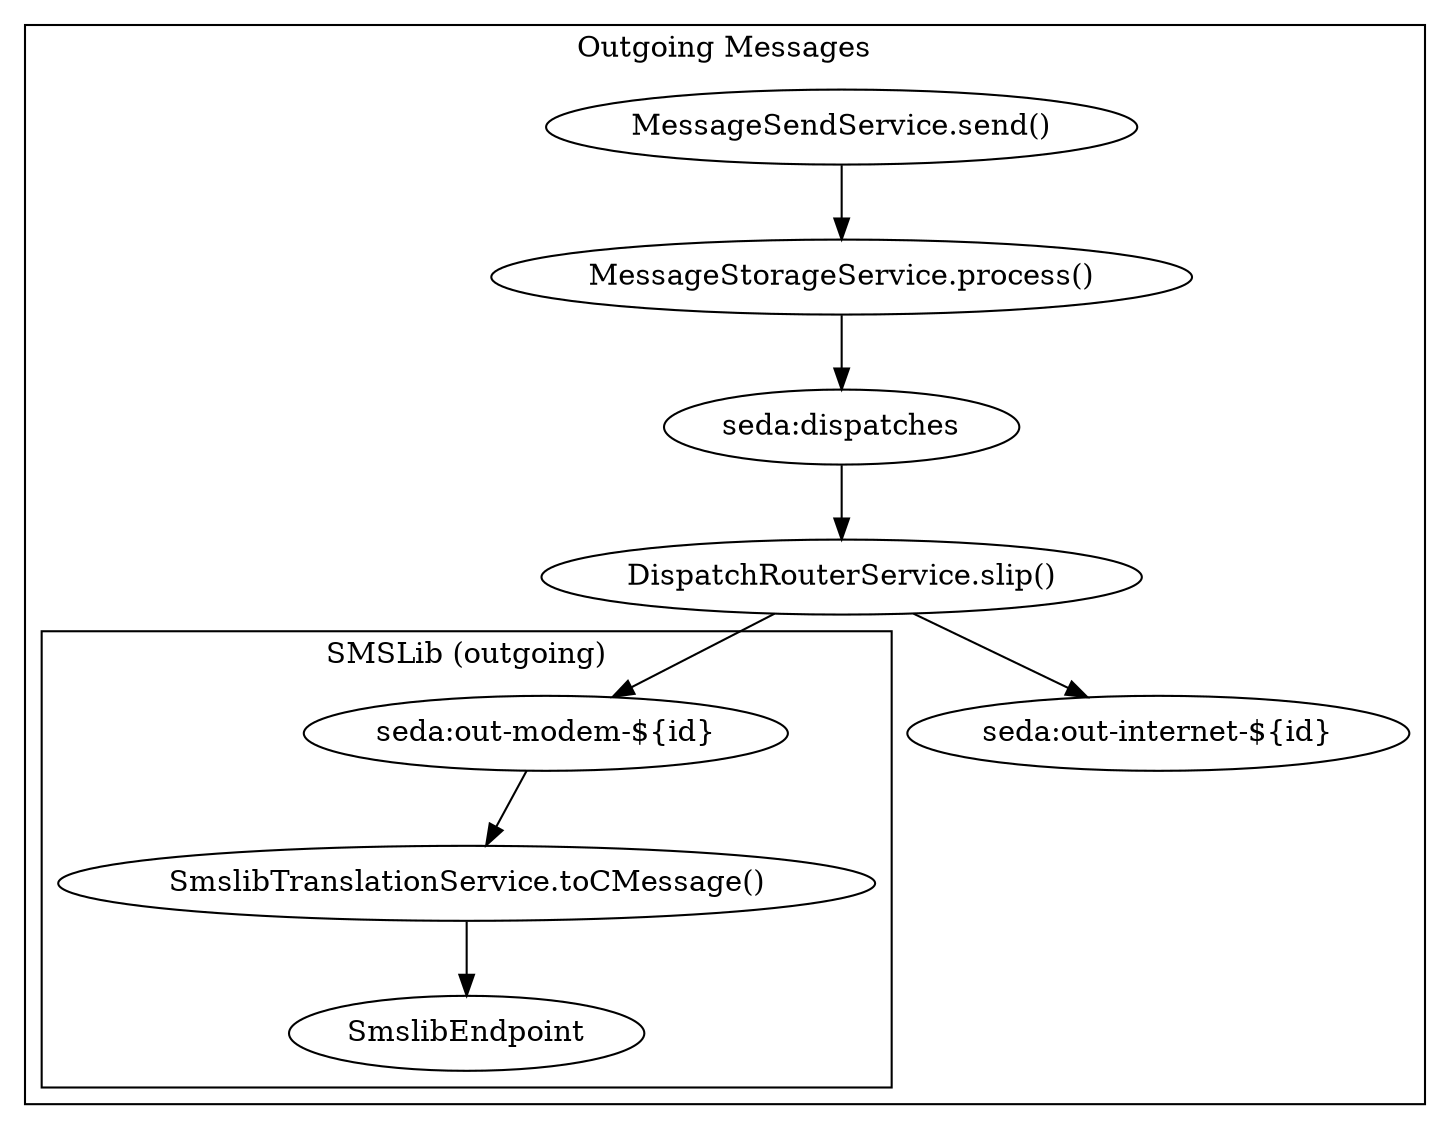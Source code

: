 digraph {
	subgraph cluster_outgoing {
		label="Outgoing Messages"
		a[label="MessageSendService.send()"]
		b[label="MessageStorageService.process()"]
		c[label="seda:dispatches"]
		router[label="DispatchRouterService.slip()"]
		modem_out[label="seda:out-modem-${id}"]
		e[label="seda:out-internet-${id}"]
		subgraph cluster_smslib {
			label="SMSLib (outgoing)"
			modem_out
			smslib_translate[label="SmslibTranslationService.toCMessage()"]
			smslib_endpoint[label="SmslibEndpoint"]
			modem_out -> smslib_translate
			smslib_translate -> smslib_endpoint
		}
		a -> b
		b -> c
		c -> router
		router -> modem_out
		router -> e
	}
}

